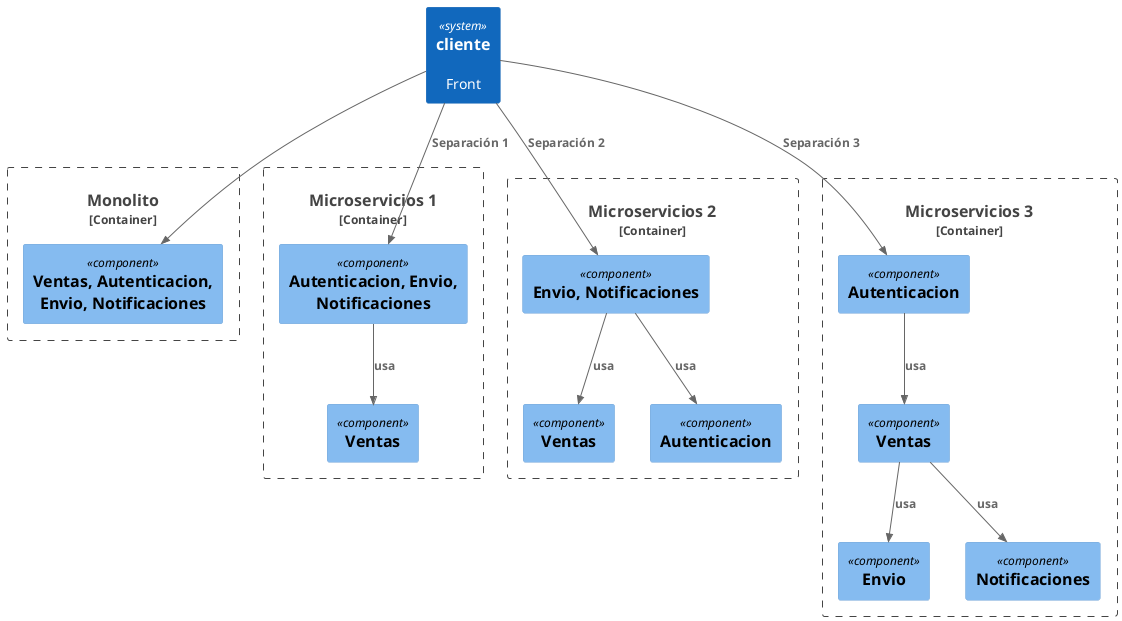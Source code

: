 @startuml "Strangler the monolitht"
!include <C4/C4_Component>
System(customer, "cliente", "Front")

Container_Boundary(monolito, "Monolito"){
    Component(mono,"Ventas, Autenticacion, Envio, Notificaciones", "", "")
}

Container_Boundary(micro1, "Microservicios 1"){
    Component(ventas1,"Ventas", "", "")
    Component(mono1,"Autenticacion, Envio, Notificaciones", "", "")
    Rel(mono1,ventas1 , "usa")
}

Container_Boundary(micro2, "Microservicios 2"){
    Component(ventas2,"Ventas", "", "")
    Component(auth2,"Autenticacion", "", "")
    Component(mono2,"Envio, Notificaciones", "", "")
     Rel(mono2, ventas2, "usa")
     Rel(mono2, auth2, "usa")
      
}


Container_Boundary(micro3, "Microservicios 3"){
    Component(ventas,"Ventas", "", "")
    Component(auth,"Autenticacion", "", "")
    Component(envio,"Envio", "", "")
    Component(notifi,"Notificaciones", "", "")
    Rel(auth, ventas, "usa")
     Rel(ventas, envio, "usa")
     Rel(ventas, notifi, "usa")
}
Rel(customer, mono, "")
Rel(customer, mono1, "Separación 1")
Rel(customer, mono2, "Separación 2")
Rel(customer, auth, "Separación 3")


@enduml
